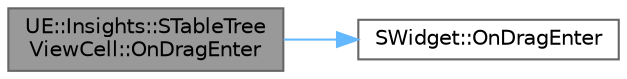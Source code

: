 digraph "UE::Insights::STableTreeViewCell::OnDragEnter"
{
 // INTERACTIVE_SVG=YES
 // LATEX_PDF_SIZE
  bgcolor="transparent";
  edge [fontname=Helvetica,fontsize=10,labelfontname=Helvetica,labelfontsize=10];
  node [fontname=Helvetica,fontsize=10,shape=box,height=0.2,width=0.4];
  rankdir="LR";
  Node1 [id="Node000001",label="UE::Insights::STableTree\lViewCell::OnDragEnter",height=0.2,width=0.4,color="gray40", fillcolor="grey60", style="filled", fontcolor="black",tooltip="Called during drag and drop when the drag enters a widget."];
  Node1 -> Node2 [id="edge1_Node000001_Node000002",color="steelblue1",style="solid",tooltip=" "];
  Node2 [id="Node000002",label="SWidget::OnDragEnter",height=0.2,width=0.4,color="grey40", fillcolor="white", style="filled",URL="$dd/de2/classSWidget.html#aec8f7f3f7581712445d4b43f419e2e5c",tooltip="Called during drag and drop when the drag enters a widget."];
}
